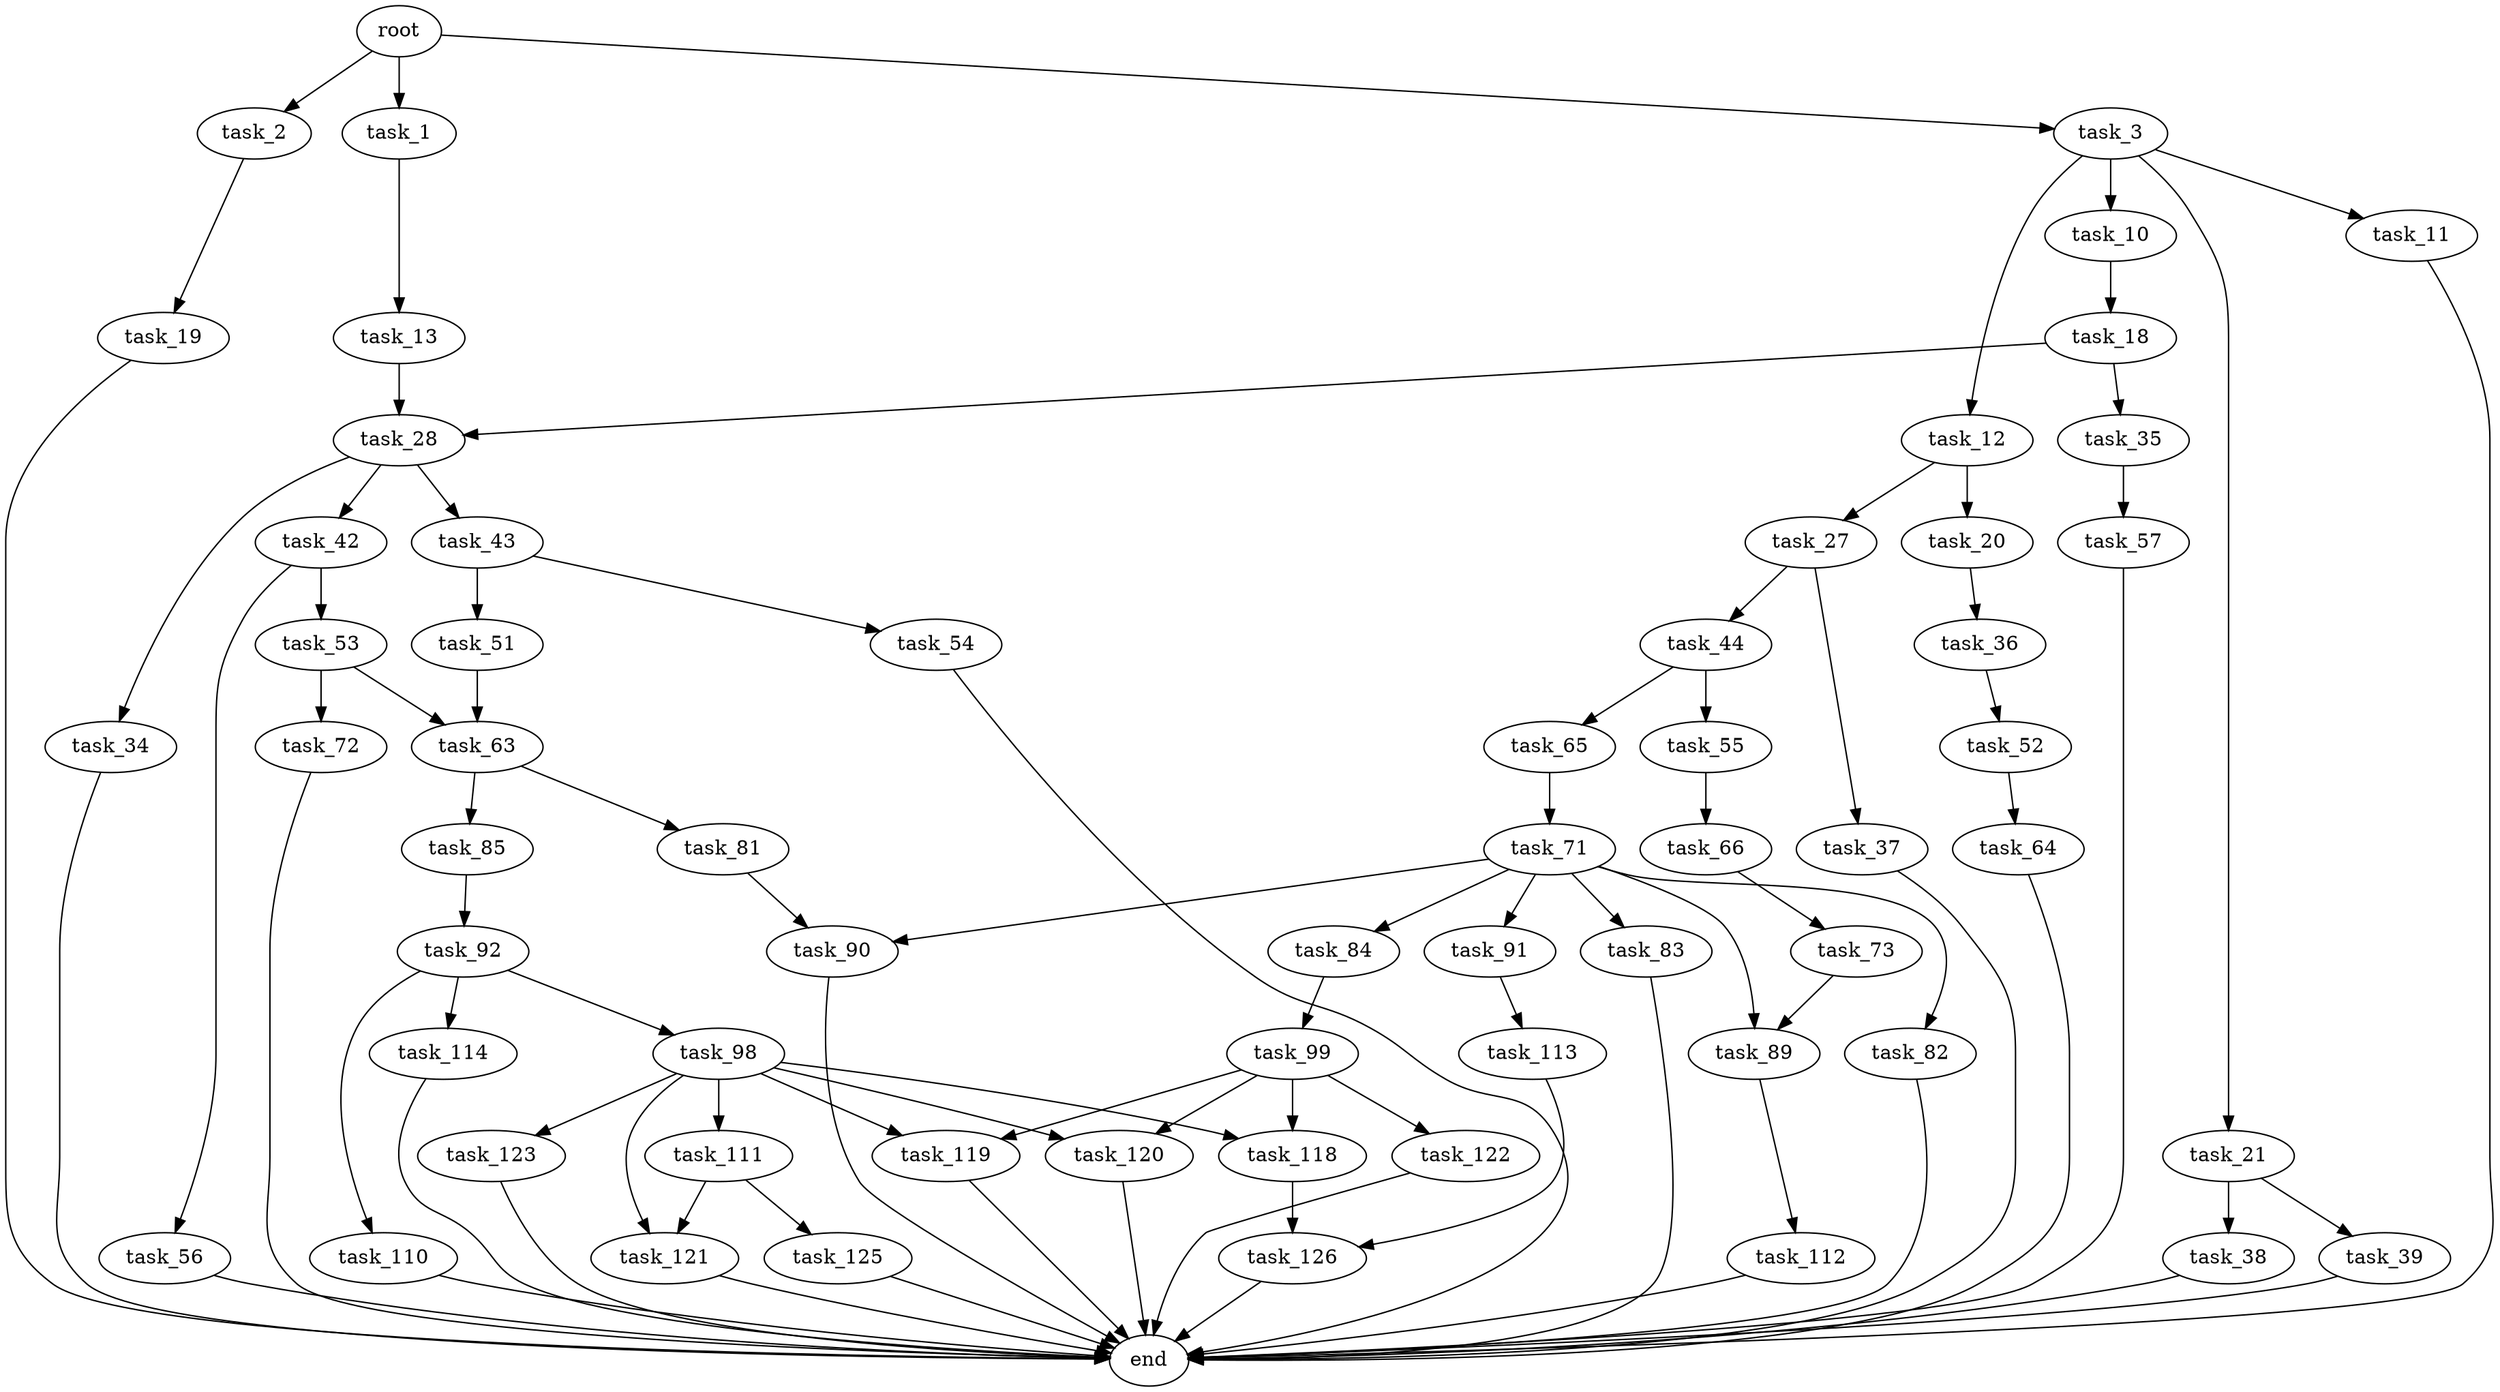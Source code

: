 digraph G {
  root [size="0.000000"];
  task_1 [size="9945021501.000000"];
  task_2 [size="8589934592.000000"];
  task_3 [size="68719476736.000000"];
  task_13 [size="8220200041.000000"];
  task_19 [size="93343722241.000000"];
  task_10 [size="134217728000.000000"];
  task_11 [size="114124307076.000000"];
  task_12 [size="13078810231.000000"];
  task_21 [size="231928233984.000000"];
  task_18 [size="60026719308.000000"];
  end [size="0.000000"];
  task_20 [size="68719476736.000000"];
  task_27 [size="620258840049.000000"];
  task_28 [size="782757789696.000000"];
  task_35 [size="563250928411.000000"];
  task_36 [size="4638618444.000000"];
  task_38 [size="549755813888.000000"];
  task_39 [size="78562465068.000000"];
  task_37 [size="231928233984.000000"];
  task_44 [size="782757789696.000000"];
  task_34 [size="588072110948.000000"];
  task_42 [size="25817772450.000000"];
  task_43 [size="231928233984.000000"];
  task_57 [size="6710257962.000000"];
  task_52 [size="8589934592.000000"];
  task_53 [size="303442859383.000000"];
  task_56 [size="3327102429.000000"];
  task_51 [size="484672978970.000000"];
  task_54 [size="28991029248.000000"];
  task_55 [size="3953112928.000000"];
  task_65 [size="68719476736.000000"];
  task_63 [size="198755379490.000000"];
  task_64 [size="1095159507090.000000"];
  task_72 [size="442095410.000000"];
  task_66 [size="980937348780.000000"];
  task_81 [size="8275829738.000000"];
  task_85 [size="516812162.000000"];
  task_71 [size="30167718886.000000"];
  task_73 [size="4245587207.000000"];
  task_82 [size="72799528988.000000"];
  task_83 [size="231928233984.000000"];
  task_84 [size="12094167385.000000"];
  task_89 [size="549755813888.000000"];
  task_90 [size="8589934592.000000"];
  task_91 [size="231928233984.000000"];
  task_99 [size="1315257734.000000"];
  task_92 [size="4461239769.000000"];
  task_112 [size="134217728000.000000"];
  task_113 [size="134217728000.000000"];
  task_98 [size="16778243556.000000"];
  task_110 [size="295957334726.000000"];
  task_114 [size="40583959933.000000"];
  task_111 [size="177168853217.000000"];
  task_118 [size="7968896880.000000"];
  task_119 [size="5310742070.000000"];
  task_120 [size="782757789696.000000"];
  task_121 [size="16467569691.000000"];
  task_123 [size="1260137685.000000"];
  task_122 [size="2140668938.000000"];
  task_125 [size="86445719076.000000"];
  task_126 [size="29062425320.000000"];

  root -> task_1 [size="1.000000"];
  root -> task_2 [size="1.000000"];
  root -> task_3 [size="1.000000"];
  task_1 -> task_13 [size="209715200.000000"];
  task_2 -> task_19 [size="33554432.000000"];
  task_3 -> task_10 [size="134217728.000000"];
  task_3 -> task_11 [size="134217728.000000"];
  task_3 -> task_12 [size="134217728.000000"];
  task_3 -> task_21 [size="134217728.000000"];
  task_13 -> task_28 [size="209715200.000000"];
  task_19 -> end [size="1.000000"];
  task_10 -> task_18 [size="209715200.000000"];
  task_11 -> end [size="1.000000"];
  task_12 -> task_20 [size="33554432.000000"];
  task_12 -> task_27 [size="33554432.000000"];
  task_21 -> task_38 [size="301989888.000000"];
  task_21 -> task_39 [size="301989888.000000"];
  task_18 -> task_28 [size="134217728.000000"];
  task_18 -> task_35 [size="134217728.000000"];
  task_20 -> task_36 [size="134217728.000000"];
  task_27 -> task_37 [size="411041792.000000"];
  task_27 -> task_44 [size="411041792.000000"];
  task_28 -> task_34 [size="679477248.000000"];
  task_28 -> task_42 [size="679477248.000000"];
  task_28 -> task_43 [size="679477248.000000"];
  task_35 -> task_57 [size="411041792.000000"];
  task_36 -> task_52 [size="75497472.000000"];
  task_38 -> end [size="1.000000"];
  task_39 -> end [size="1.000000"];
  task_37 -> end [size="1.000000"];
  task_44 -> task_55 [size="679477248.000000"];
  task_44 -> task_65 [size="679477248.000000"];
  task_34 -> end [size="1.000000"];
  task_42 -> task_53 [size="838860800.000000"];
  task_42 -> task_56 [size="838860800.000000"];
  task_43 -> task_51 [size="301989888.000000"];
  task_43 -> task_54 [size="301989888.000000"];
  task_57 -> end [size="1.000000"];
  task_52 -> task_64 [size="33554432.000000"];
  task_53 -> task_63 [size="301989888.000000"];
  task_53 -> task_72 [size="301989888.000000"];
  task_56 -> end [size="1.000000"];
  task_51 -> task_63 [size="411041792.000000"];
  task_54 -> end [size="1.000000"];
  task_55 -> task_66 [size="75497472.000000"];
  task_65 -> task_71 [size="134217728.000000"];
  task_63 -> task_81 [size="679477248.000000"];
  task_63 -> task_85 [size="679477248.000000"];
  task_64 -> end [size="1.000000"];
  task_72 -> end [size="1.000000"];
  task_66 -> task_73 [size="679477248.000000"];
  task_81 -> task_90 [size="134217728.000000"];
  task_85 -> task_92 [size="33554432.000000"];
  task_71 -> task_82 [size="679477248.000000"];
  task_71 -> task_83 [size="679477248.000000"];
  task_71 -> task_84 [size="679477248.000000"];
  task_71 -> task_89 [size="679477248.000000"];
  task_71 -> task_90 [size="679477248.000000"];
  task_71 -> task_91 [size="679477248.000000"];
  task_73 -> task_89 [size="134217728.000000"];
  task_82 -> end [size="1.000000"];
  task_83 -> end [size="1.000000"];
  task_84 -> task_99 [size="209715200.000000"];
  task_89 -> task_112 [size="536870912.000000"];
  task_90 -> end [size="1.000000"];
  task_91 -> task_113 [size="301989888.000000"];
  task_99 -> task_118 [size="33554432.000000"];
  task_99 -> task_119 [size="33554432.000000"];
  task_99 -> task_120 [size="33554432.000000"];
  task_99 -> task_122 [size="33554432.000000"];
  task_92 -> task_98 [size="75497472.000000"];
  task_92 -> task_110 [size="75497472.000000"];
  task_92 -> task_114 [size="75497472.000000"];
  task_112 -> end [size="1.000000"];
  task_113 -> task_126 [size="209715200.000000"];
  task_98 -> task_111 [size="301989888.000000"];
  task_98 -> task_118 [size="301989888.000000"];
  task_98 -> task_119 [size="301989888.000000"];
  task_98 -> task_120 [size="301989888.000000"];
  task_98 -> task_121 [size="301989888.000000"];
  task_98 -> task_123 [size="301989888.000000"];
  task_110 -> end [size="1.000000"];
  task_114 -> end [size="1.000000"];
  task_111 -> task_121 [size="209715200.000000"];
  task_111 -> task_125 [size="209715200.000000"];
  task_118 -> task_126 [size="411041792.000000"];
  task_119 -> end [size="1.000000"];
  task_120 -> end [size="1.000000"];
  task_121 -> end [size="1.000000"];
  task_123 -> end [size="1.000000"];
  task_122 -> end [size="1.000000"];
  task_125 -> end [size="1.000000"];
  task_126 -> end [size="1.000000"];
}
